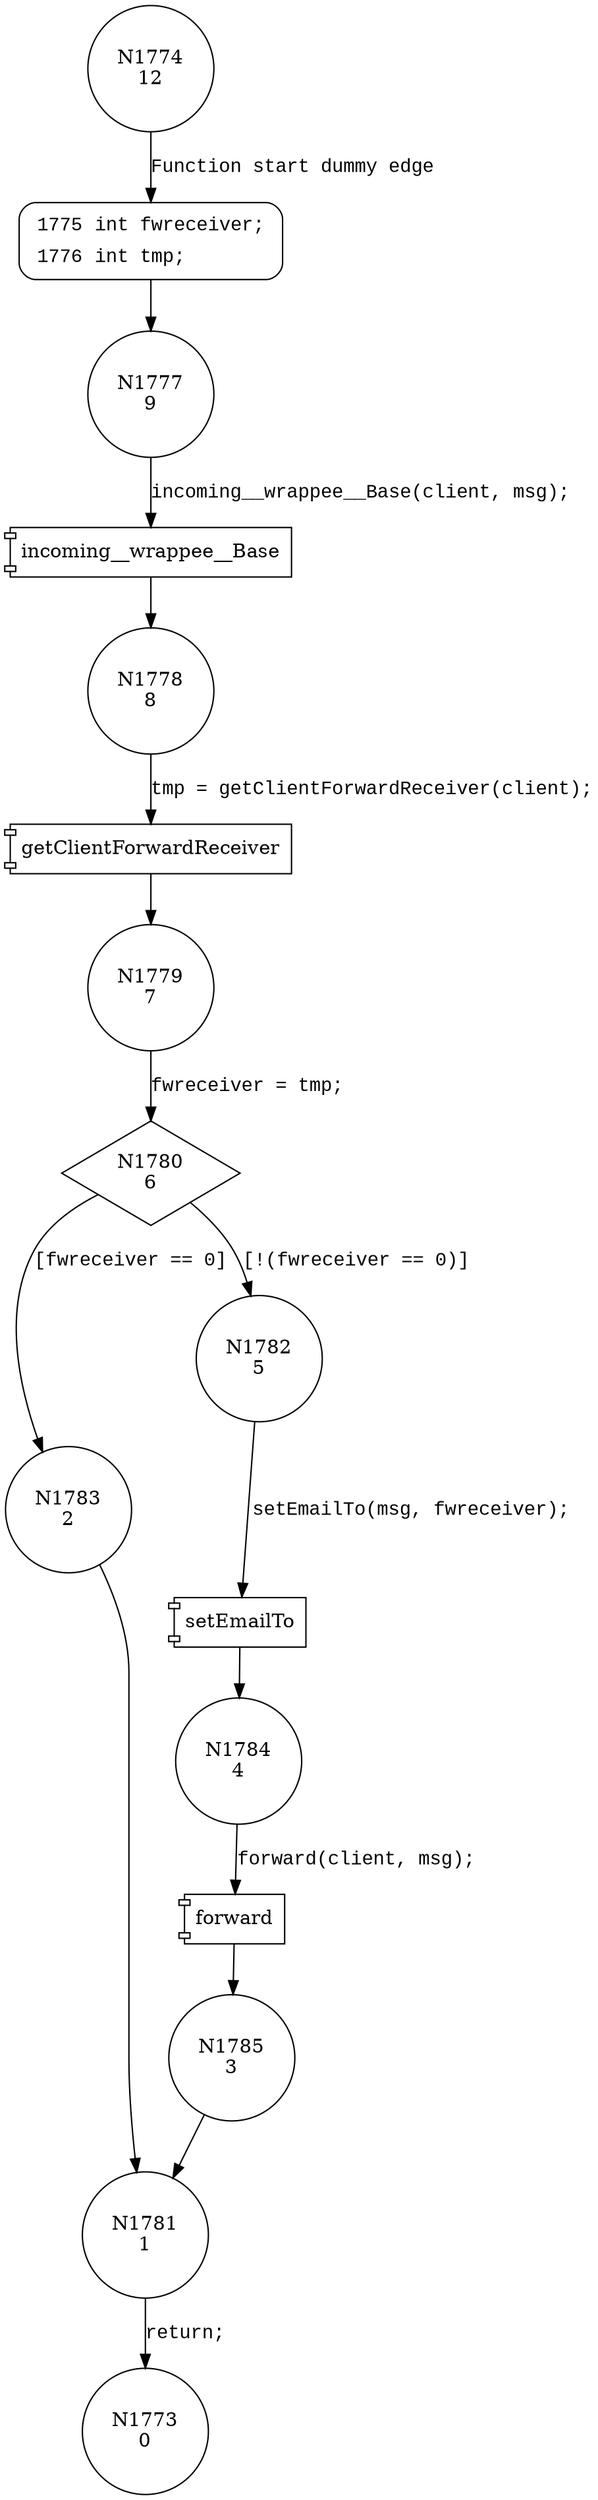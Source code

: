 digraph incoming {
1774 [shape="circle" label="N1774\n12"]
1775 [shape="circle" label="N1775\n11"]
1777 [shape="circle" label="N1777\n9"]
1778 [shape="circle" label="N1778\n8"]
1779 [shape="circle" label="N1779\n7"]
1780 [shape="diamond" label="N1780\n6"]
1783 [shape="circle" label="N1783\n2"]
1782 [shape="circle" label="N1782\n5"]
1784 [shape="circle" label="N1784\n4"]
1785 [shape="circle" label="N1785\n3"]
1781 [shape="circle" label="N1781\n1"]
1773 [shape="circle" label="N1773\n0"]
1775 [style="filled,bold" penwidth="1" fillcolor="white" fontname="Courier New" shape="Mrecord" label=<<table border="0" cellborder="0" cellpadding="3" bgcolor="white"><tr><td align="right">1775</td><td align="left">int fwreceiver;</td></tr><tr><td align="right">1776</td><td align="left">int tmp;</td></tr></table>>]
1775 -> 1777[label=""]
1774 -> 1775 [label="Function start dummy edge" fontname="Courier New"]
100018 [shape="component" label="incoming__wrappee__Base"]
1777 -> 100018 [label="incoming__wrappee__Base(client, msg);" fontname="Courier New"]
100018 -> 1778 [label="" fontname="Courier New"]
100019 [shape="component" label="getClientForwardReceiver"]
1778 -> 100019 [label="tmp = getClientForwardReceiver(client);" fontname="Courier New"]
100019 -> 1779 [label="" fontname="Courier New"]
1780 -> 1783 [label="[fwreceiver == 0]" fontname="Courier New"]
1780 -> 1782 [label="[!(fwreceiver == 0)]" fontname="Courier New"]
100020 [shape="component" label="setEmailTo"]
1782 -> 100020 [label="setEmailTo(msg, fwreceiver);" fontname="Courier New"]
100020 -> 1784 [label="" fontname="Courier New"]
100021 [shape="component" label="forward"]
1784 -> 100021 [label="forward(client, msg);" fontname="Courier New"]
100021 -> 1785 [label="" fontname="Courier New"]
1781 -> 1773 [label="return;" fontname="Courier New"]
1779 -> 1780 [label="fwreceiver = tmp;" fontname="Courier New"]
1785 -> 1781 [label="" fontname="Courier New"]
1783 -> 1781 [label="" fontname="Courier New"]
}